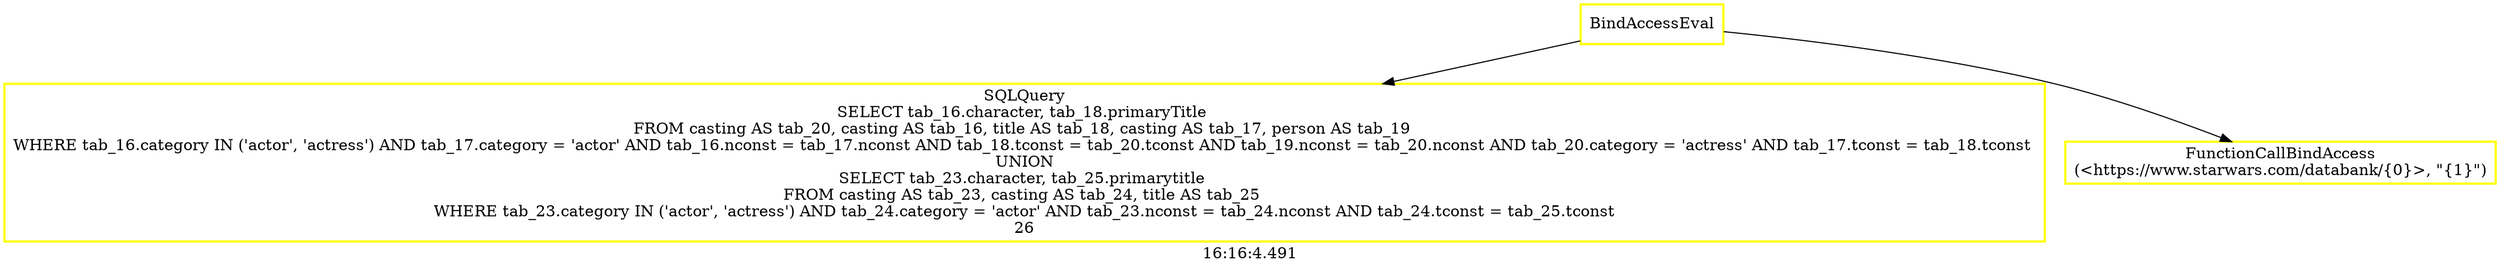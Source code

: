 digraph  g{ graph[label = "16:16:4.491"]
node [shape=rectangle, color=black, fontcolor=black, style=bold] edge [color=black] 0 [label="BindAccessEval", color = yellow] ; 
1 [label="SQLQuery
SELECT tab_16.character, tab_18.primaryTitle 
FROM casting AS tab_20, casting AS tab_16, title AS tab_18, casting AS tab_17, person AS tab_19 
WHERE tab_16.category IN ('actor', 'actress') AND tab_17.category = 'actor' AND tab_16.nconst = tab_17.nconst AND tab_18.tconst = tab_20.tconst AND tab_19.nconst = tab_20.nconst AND tab_20.category = 'actress' AND tab_17.tconst = tab_18.tconst 
UNION
SELECT tab_23.character, tab_25.primarytitle 
FROM casting AS tab_23, casting AS tab_24, title AS tab_25 
WHERE tab_23.category IN ('actor', 'actress') AND tab_24.category = 'actor' AND tab_23.nconst = tab_24.nconst AND tab_24.tconst = tab_25.tconst
26", color = yellow] ; 
0 -> 1 ; 
2 [label="FunctionCallBindAccess
(<https://www.starwars.com/databank/{0}>, \"{1}\")", color = yellow] ; 
0 -> 2 ; 
}

